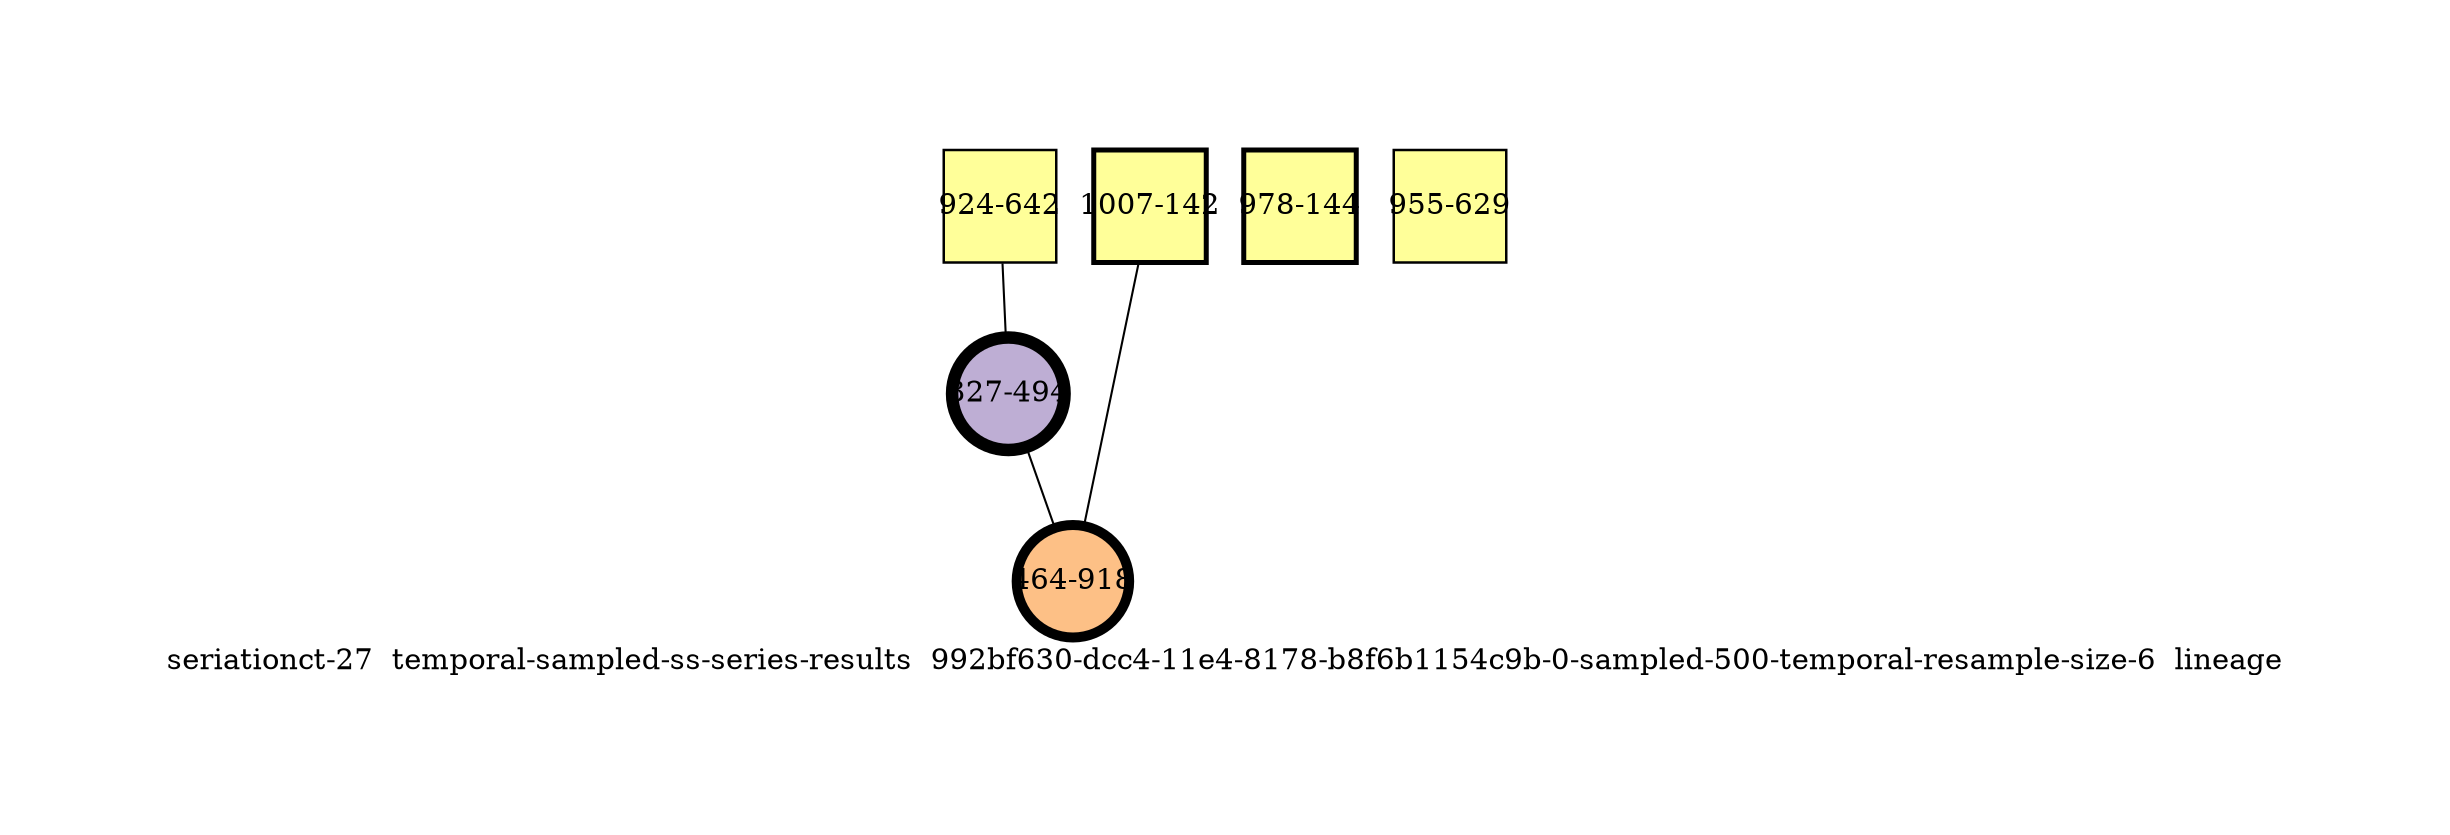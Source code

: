 strict graph "seriationct-27  temporal-sampled-ss-series-results  992bf630-dcc4-11e4-8178-b8f6b1154c9b-0-sampled-500-temporal-resample-size-6  lineage" {
labelloc=b;
ratio=auto;
pad="1.0";
label="seriationct-27  temporal-sampled-ss-series-results  992bf630-dcc4-11e4-8178-b8f6b1154c9b-0-sampled-500-temporal-resample-size-6  lineage";
node [width="0.75", style=filled, fixedsize=true, height="0.75", shape=circle, label=""];
0 [xCoordinate="642.0", appears_in_slice=1, yCoordinate="924.0", colorscheme=accent5, lineage_id=1, short_label="924-642", label="924-642", shape=square, cluster_id=3, fillcolor=4, size="500.0", id=0, penwidth="1.2"];
1 [xCoordinate="142.0", appears_in_slice=2, yCoordinate="1007.0", colorscheme=accent5, lineage_id=1, short_label="1007-142", label="1007-142", shape=square, cluster_id=3, fillcolor=4, size="500.0", id=1, penwidth="2.4"];
2 [xCoordinate="494.0", appears_in_slice=5, yCoordinate="327.0", colorscheme=accent5, lineage_id=0, short_label="327-494", label="327-494", shape=circle, cluster_id=1, fillcolor=2, size="500.0", id=4, penwidth="6.0"];
3 [xCoordinate="918.0", appears_in_slice=4, yCoordinate="464.0", colorscheme=accent5, lineage_id=0, short_label="464-918", label="464-918", shape=circle, cluster_id=2, fillcolor=3, size="500.0", id=3, penwidth="4.8"];
4 [xCoordinate="144.0", appears_in_slice=2, yCoordinate="978.0", colorscheme=accent5, lineage_id=1, short_label="978-144", label="978-144", shape=square, cluster_id=3, fillcolor=4, size="500.0", id=2, penwidth="2.4"];
5 [xCoordinate="629.0", appears_in_slice=1, yCoordinate="955.0", colorscheme=accent5, lineage_id=1, short_label="955-629", label="955-629", shape=square, cluster_id=3, fillcolor=4, size="500.0", id=5, penwidth="1.2"];
0 -- 2  [inverseweight="1.1317316129", weight="0.883601720234"];
1 -- 3  [inverseweight="1.12395597855", weight="0.889714560969"];
2 -- 3  [inverseweight="2.16903920609", weight="0.461033621334"];
}
